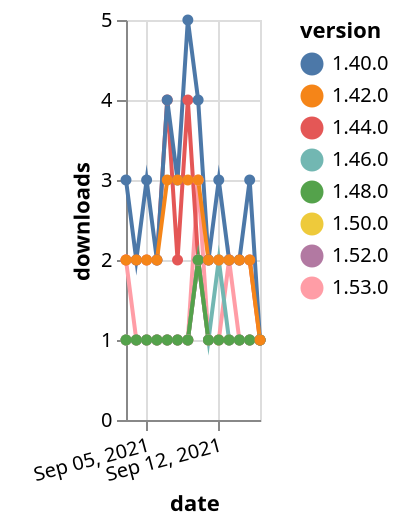 {"$schema": "https://vega.github.io/schema/vega-lite/v5.json", "description": "A simple bar chart with embedded data.", "data": {"values": [{"date": "2021-09-03", "total": 167, "delta": 2, "version": "1.53.0"}, {"date": "2021-09-04", "total": 168, "delta": 1, "version": "1.53.0"}, {"date": "2021-09-05", "total": 169, "delta": 1, "version": "1.53.0"}, {"date": "2021-09-06", "total": 170, "delta": 1, "version": "1.53.0"}, {"date": "2021-09-07", "total": 171, "delta": 1, "version": "1.53.0"}, {"date": "2021-09-08", "total": 172, "delta": 1, "version": "1.53.0"}, {"date": "2021-09-09", "total": 173, "delta": 1, "version": "1.53.0"}, {"date": "2021-09-10", "total": 176, "delta": 3, "version": "1.53.0"}, {"date": "2021-09-11", "total": 177, "delta": 1, "version": "1.53.0"}, {"date": "2021-09-12", "total": 178, "delta": 1, "version": "1.53.0"}, {"date": "2021-09-13", "total": 180, "delta": 2, "version": "1.53.0"}, {"date": "2021-09-14", "total": 181, "delta": 1, "version": "1.53.0"}, {"date": "2021-09-15", "total": 182, "delta": 1, "version": "1.53.0"}, {"date": "2021-09-16", "total": 183, "delta": 1, "version": "1.53.0"}, {"date": "2021-09-03", "total": 170, "delta": 1, "version": "1.50.0"}, {"date": "2021-09-04", "total": 171, "delta": 1, "version": "1.50.0"}, {"date": "2021-09-05", "total": 172, "delta": 1, "version": "1.50.0"}, {"date": "2021-09-06", "total": 173, "delta": 1, "version": "1.50.0"}, {"date": "2021-09-07", "total": 174, "delta": 1, "version": "1.50.0"}, {"date": "2021-09-08", "total": 175, "delta": 1, "version": "1.50.0"}, {"date": "2021-09-09", "total": 176, "delta": 1, "version": "1.50.0"}, {"date": "2021-09-10", "total": 178, "delta": 2, "version": "1.50.0"}, {"date": "2021-09-11", "total": 179, "delta": 1, "version": "1.50.0"}, {"date": "2021-09-12", "total": 180, "delta": 1, "version": "1.50.0"}, {"date": "2021-09-13", "total": 181, "delta": 1, "version": "1.50.0"}, {"date": "2021-09-14", "total": 182, "delta": 1, "version": "1.50.0"}, {"date": "2021-09-15", "total": 183, "delta": 1, "version": "1.50.0"}, {"date": "2021-09-16", "total": 184, "delta": 1, "version": "1.50.0"}, {"date": "2021-09-03", "total": 2411, "delta": 2, "version": "1.44.0"}, {"date": "2021-09-04", "total": 2413, "delta": 2, "version": "1.44.0"}, {"date": "2021-09-05", "total": 2415, "delta": 2, "version": "1.44.0"}, {"date": "2021-09-06", "total": 2417, "delta": 2, "version": "1.44.0"}, {"date": "2021-09-07", "total": 2421, "delta": 4, "version": "1.44.0"}, {"date": "2021-09-08", "total": 2423, "delta": 2, "version": "1.44.0"}, {"date": "2021-09-09", "total": 2427, "delta": 4, "version": "1.44.0"}, {"date": "2021-09-10", "total": 2429, "delta": 2, "version": "1.44.0"}, {"date": "2021-09-11", "total": 2431, "delta": 2, "version": "1.44.0"}, {"date": "2021-09-12", "total": 2433, "delta": 2, "version": "1.44.0"}, {"date": "2021-09-13", "total": 2435, "delta": 2, "version": "1.44.0"}, {"date": "2021-09-14", "total": 2437, "delta": 2, "version": "1.44.0"}, {"date": "2021-09-15", "total": 2439, "delta": 2, "version": "1.44.0"}, {"date": "2021-09-16", "total": 2440, "delta": 1, "version": "1.44.0"}, {"date": "2021-09-03", "total": 3045, "delta": 3, "version": "1.40.0"}, {"date": "2021-09-04", "total": 3047, "delta": 2, "version": "1.40.0"}, {"date": "2021-09-05", "total": 3050, "delta": 3, "version": "1.40.0"}, {"date": "2021-09-06", "total": 3052, "delta": 2, "version": "1.40.0"}, {"date": "2021-09-07", "total": 3056, "delta": 4, "version": "1.40.0"}, {"date": "2021-09-08", "total": 3059, "delta": 3, "version": "1.40.0"}, {"date": "2021-09-09", "total": 3064, "delta": 5, "version": "1.40.0"}, {"date": "2021-09-10", "total": 3068, "delta": 4, "version": "1.40.0"}, {"date": "2021-09-11", "total": 3070, "delta": 2, "version": "1.40.0"}, {"date": "2021-09-12", "total": 3073, "delta": 3, "version": "1.40.0"}, {"date": "2021-09-13", "total": 3075, "delta": 2, "version": "1.40.0"}, {"date": "2021-09-14", "total": 3077, "delta": 2, "version": "1.40.0"}, {"date": "2021-09-15", "total": 3080, "delta": 3, "version": "1.40.0"}, {"date": "2021-09-16", "total": 3081, "delta": 1, "version": "1.40.0"}, {"date": "2021-09-03", "total": 232, "delta": 1, "version": "1.46.0"}, {"date": "2021-09-04", "total": 233, "delta": 1, "version": "1.46.0"}, {"date": "2021-09-05", "total": 234, "delta": 1, "version": "1.46.0"}, {"date": "2021-09-06", "total": 235, "delta": 1, "version": "1.46.0"}, {"date": "2021-09-07", "total": 236, "delta": 1, "version": "1.46.0"}, {"date": "2021-09-08", "total": 237, "delta": 1, "version": "1.46.0"}, {"date": "2021-09-09", "total": 238, "delta": 1, "version": "1.46.0"}, {"date": "2021-09-10", "total": 240, "delta": 2, "version": "1.46.0"}, {"date": "2021-09-11", "total": 241, "delta": 1, "version": "1.46.0"}, {"date": "2021-09-12", "total": 243, "delta": 2, "version": "1.46.0"}, {"date": "2021-09-13", "total": 244, "delta": 1, "version": "1.46.0"}, {"date": "2021-09-14", "total": 245, "delta": 1, "version": "1.46.0"}, {"date": "2021-09-15", "total": 246, "delta": 1, "version": "1.46.0"}, {"date": "2021-09-16", "total": 247, "delta": 1, "version": "1.46.0"}, {"date": "2021-09-03", "total": 156, "delta": 1, "version": "1.52.0"}, {"date": "2021-09-04", "total": 157, "delta": 1, "version": "1.52.0"}, {"date": "2021-09-05", "total": 158, "delta": 1, "version": "1.52.0"}, {"date": "2021-09-06", "total": 159, "delta": 1, "version": "1.52.0"}, {"date": "2021-09-07", "total": 160, "delta": 1, "version": "1.52.0"}, {"date": "2021-09-08", "total": 161, "delta": 1, "version": "1.52.0"}, {"date": "2021-09-09", "total": 162, "delta": 1, "version": "1.52.0"}, {"date": "2021-09-10", "total": 164, "delta": 2, "version": "1.52.0"}, {"date": "2021-09-11", "total": 165, "delta": 1, "version": "1.52.0"}, {"date": "2021-09-12", "total": 166, "delta": 1, "version": "1.52.0"}, {"date": "2021-09-13", "total": 167, "delta": 1, "version": "1.52.0"}, {"date": "2021-09-14", "total": 168, "delta": 1, "version": "1.52.0"}, {"date": "2021-09-15", "total": 169, "delta": 1, "version": "1.52.0"}, {"date": "2021-09-16", "total": 170, "delta": 1, "version": "1.52.0"}, {"date": "2021-09-03", "total": 190, "delta": 1, "version": "1.48.0"}, {"date": "2021-09-04", "total": 191, "delta": 1, "version": "1.48.0"}, {"date": "2021-09-05", "total": 192, "delta": 1, "version": "1.48.0"}, {"date": "2021-09-06", "total": 193, "delta": 1, "version": "1.48.0"}, {"date": "2021-09-07", "total": 194, "delta": 1, "version": "1.48.0"}, {"date": "2021-09-08", "total": 195, "delta": 1, "version": "1.48.0"}, {"date": "2021-09-09", "total": 196, "delta": 1, "version": "1.48.0"}, {"date": "2021-09-10", "total": 198, "delta": 2, "version": "1.48.0"}, {"date": "2021-09-11", "total": 199, "delta": 1, "version": "1.48.0"}, {"date": "2021-09-12", "total": 200, "delta": 1, "version": "1.48.0"}, {"date": "2021-09-13", "total": 201, "delta": 1, "version": "1.48.0"}, {"date": "2021-09-14", "total": 202, "delta": 1, "version": "1.48.0"}, {"date": "2021-09-15", "total": 203, "delta": 1, "version": "1.48.0"}, {"date": "2021-09-16", "total": 204, "delta": 1, "version": "1.48.0"}, {"date": "2021-09-03", "total": 2569, "delta": 2, "version": "1.42.0"}, {"date": "2021-09-04", "total": 2571, "delta": 2, "version": "1.42.0"}, {"date": "2021-09-05", "total": 2573, "delta": 2, "version": "1.42.0"}, {"date": "2021-09-06", "total": 2575, "delta": 2, "version": "1.42.0"}, {"date": "2021-09-07", "total": 2578, "delta": 3, "version": "1.42.0"}, {"date": "2021-09-08", "total": 2581, "delta": 3, "version": "1.42.0"}, {"date": "2021-09-09", "total": 2584, "delta": 3, "version": "1.42.0"}, {"date": "2021-09-10", "total": 2587, "delta": 3, "version": "1.42.0"}, {"date": "2021-09-11", "total": 2589, "delta": 2, "version": "1.42.0"}, {"date": "2021-09-12", "total": 2591, "delta": 2, "version": "1.42.0"}, {"date": "2021-09-13", "total": 2593, "delta": 2, "version": "1.42.0"}, {"date": "2021-09-14", "total": 2595, "delta": 2, "version": "1.42.0"}, {"date": "2021-09-15", "total": 2597, "delta": 2, "version": "1.42.0"}, {"date": "2021-09-16", "total": 2598, "delta": 1, "version": "1.42.0"}]}, "width": "container", "mark": {"type": "line", "point": {"filled": true}}, "encoding": {"x": {"field": "date", "type": "temporal", "timeUnit": "yearmonthdate", "title": "date", "axis": {"labelAngle": -15}}, "y": {"field": "delta", "type": "quantitative", "title": "downloads"}, "color": {"field": "version", "type": "nominal"}, "tooltip": {"field": "delta"}}}